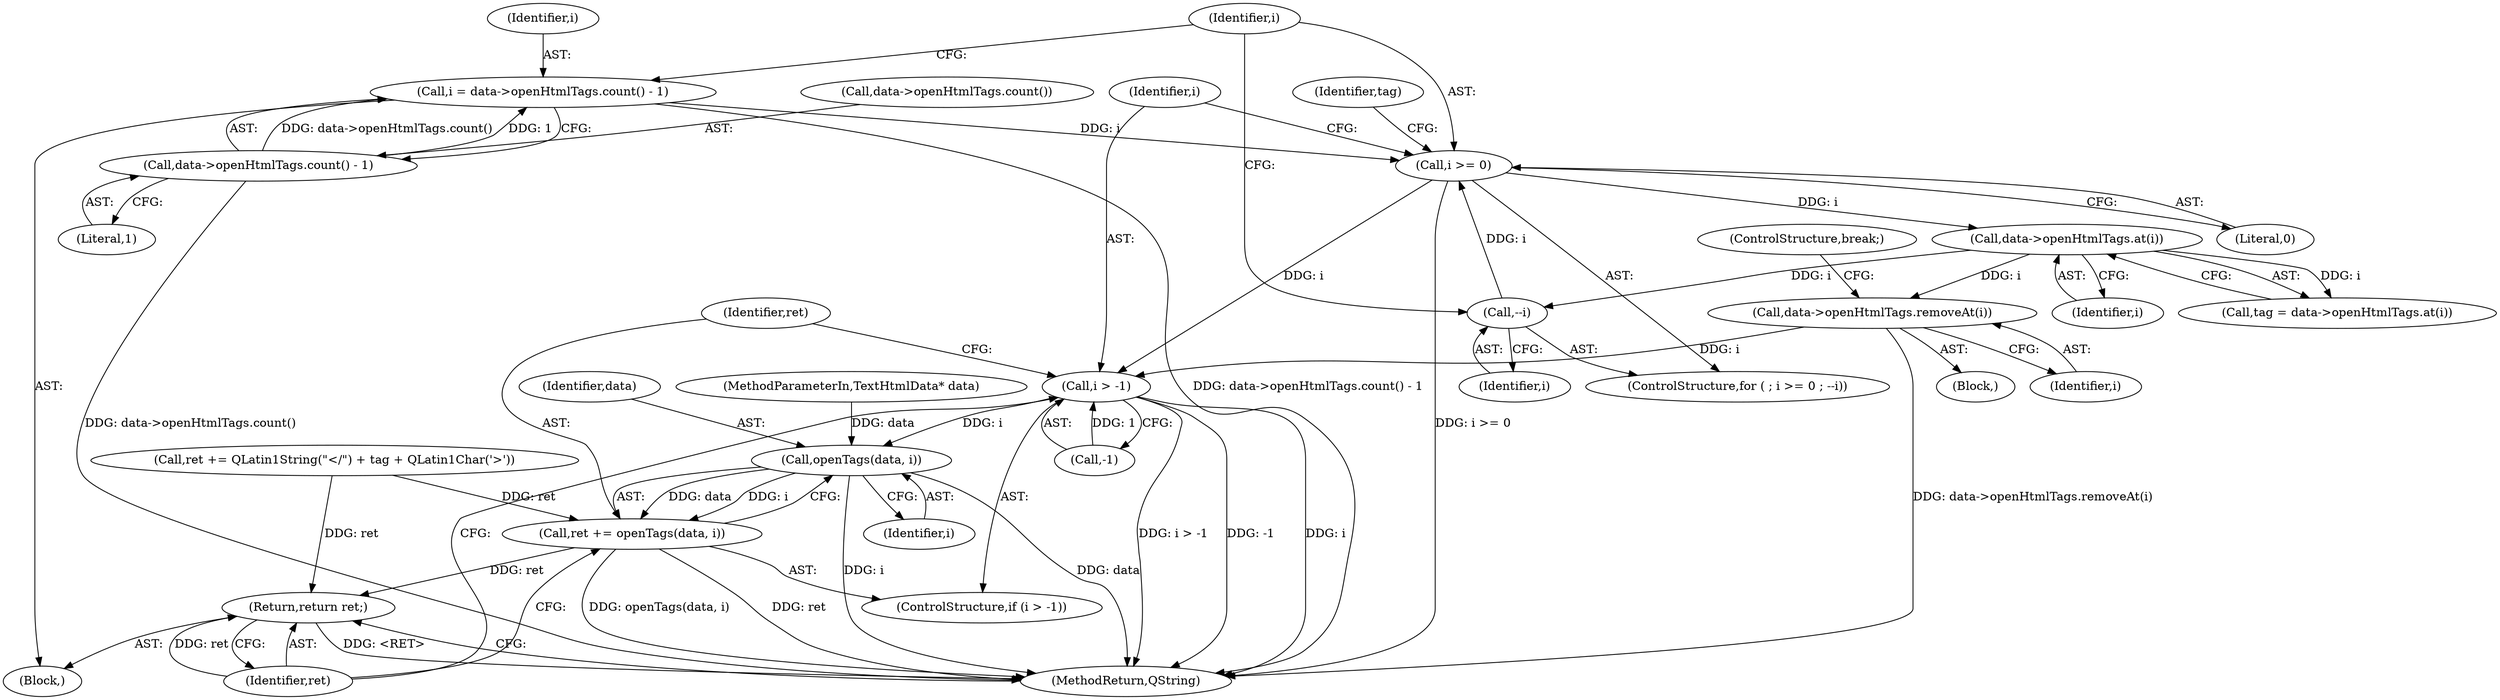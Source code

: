 digraph "0_kde_6a7f59ee1b9dbc6e5cf9e5f3b306504d02b73ef0@API" {
"1000137" [label="(Call,data->openHtmlTags.removeAt(i))"];
"1000121" [label="(Call,data->openHtmlTags.at(i))"];
"1000113" [label="(Call,i >= 0)"];
"1000116" [label="(Call,--i)"];
"1000107" [label="(Call,i = data->openHtmlTags.count() - 1)"];
"1000109" [label="(Call,data->openHtmlTags.count() - 1)"];
"1000141" [label="(Call,i > -1)"];
"1000147" [label="(Call,openTags(data, i))"];
"1000145" [label="(Call,ret += openTags(data, i))"];
"1000150" [label="(Return,return ret;)"];
"1000116" [label="(Call,--i)"];
"1000143" [label="(Call,-1)"];
"1000114" [label="(Identifier,i)"];
"1000137" [label="(Call,data->openHtmlTags.removeAt(i))"];
"1000150" [label="(Return,return ret;)"];
"1000141" [label="(Call,i > -1)"];
"1000123" [label="(Call,ret += QLatin1String(\"</\") + tag + QLatin1Char('>'))"];
"1000152" [label="(MethodReturn,QString)"];
"1000115" [label="(Literal,0)"];
"1000119" [label="(Call,tag = data->openHtmlTags.at(i))"];
"1000120" [label="(Identifier,tag)"];
"1000142" [label="(Identifier,i)"];
"1000110" [label="(Call,data->openHtmlTags.count())"];
"1000140" [label="(ControlStructure,if (i > -1))"];
"1000145" [label="(Call,ret += openTags(data, i))"];
"1000138" [label="(Identifier,i)"];
"1000108" [label="(Identifier,i)"];
"1000117" [label="(Identifier,i)"];
"1000107" [label="(Call,i = data->openHtmlTags.count() - 1)"];
"1000103" [label="(Block,)"];
"1000146" [label="(Identifier,ret)"];
"1000121" [label="(Call,data->openHtmlTags.at(i))"];
"1000112" [label="(ControlStructure,for ( ; i >= 0 ; --i))"];
"1000111" [label="(Literal,1)"];
"1000101" [label="(MethodParameterIn,TextHtmlData* data)"];
"1000139" [label="(ControlStructure,break;)"];
"1000148" [label="(Identifier,data)"];
"1000149" [label="(Identifier,i)"];
"1000113" [label="(Call,i >= 0)"];
"1000109" [label="(Call,data->openHtmlTags.count() - 1)"];
"1000122" [label="(Identifier,i)"];
"1000147" [label="(Call,openTags(data, i))"];
"1000151" [label="(Identifier,ret)"];
"1000136" [label="(Block,)"];
"1000137" -> "1000136"  [label="AST: "];
"1000137" -> "1000138"  [label="CFG: "];
"1000138" -> "1000137"  [label="AST: "];
"1000139" -> "1000137"  [label="CFG: "];
"1000137" -> "1000152"  [label="DDG: data->openHtmlTags.removeAt(i)"];
"1000121" -> "1000137"  [label="DDG: i"];
"1000137" -> "1000141"  [label="DDG: i"];
"1000121" -> "1000119"  [label="AST: "];
"1000121" -> "1000122"  [label="CFG: "];
"1000122" -> "1000121"  [label="AST: "];
"1000119" -> "1000121"  [label="CFG: "];
"1000121" -> "1000116"  [label="DDG: i"];
"1000121" -> "1000119"  [label="DDG: i"];
"1000113" -> "1000121"  [label="DDG: i"];
"1000113" -> "1000112"  [label="AST: "];
"1000113" -> "1000115"  [label="CFG: "];
"1000114" -> "1000113"  [label="AST: "];
"1000115" -> "1000113"  [label="AST: "];
"1000120" -> "1000113"  [label="CFG: "];
"1000142" -> "1000113"  [label="CFG: "];
"1000113" -> "1000152"  [label="DDG: i >= 0"];
"1000116" -> "1000113"  [label="DDG: i"];
"1000107" -> "1000113"  [label="DDG: i"];
"1000113" -> "1000141"  [label="DDG: i"];
"1000116" -> "1000112"  [label="AST: "];
"1000116" -> "1000117"  [label="CFG: "];
"1000117" -> "1000116"  [label="AST: "];
"1000114" -> "1000116"  [label="CFG: "];
"1000107" -> "1000103"  [label="AST: "];
"1000107" -> "1000109"  [label="CFG: "];
"1000108" -> "1000107"  [label="AST: "];
"1000109" -> "1000107"  [label="AST: "];
"1000114" -> "1000107"  [label="CFG: "];
"1000107" -> "1000152"  [label="DDG: data->openHtmlTags.count() - 1"];
"1000109" -> "1000107"  [label="DDG: data->openHtmlTags.count()"];
"1000109" -> "1000107"  [label="DDG: 1"];
"1000109" -> "1000111"  [label="CFG: "];
"1000110" -> "1000109"  [label="AST: "];
"1000111" -> "1000109"  [label="AST: "];
"1000109" -> "1000152"  [label="DDG: data->openHtmlTags.count()"];
"1000141" -> "1000140"  [label="AST: "];
"1000141" -> "1000143"  [label="CFG: "];
"1000142" -> "1000141"  [label="AST: "];
"1000143" -> "1000141"  [label="AST: "];
"1000146" -> "1000141"  [label="CFG: "];
"1000151" -> "1000141"  [label="CFG: "];
"1000141" -> "1000152"  [label="DDG: i"];
"1000141" -> "1000152"  [label="DDG: i > -1"];
"1000141" -> "1000152"  [label="DDG: -1"];
"1000143" -> "1000141"  [label="DDG: 1"];
"1000141" -> "1000147"  [label="DDG: i"];
"1000147" -> "1000145"  [label="AST: "];
"1000147" -> "1000149"  [label="CFG: "];
"1000148" -> "1000147"  [label="AST: "];
"1000149" -> "1000147"  [label="AST: "];
"1000145" -> "1000147"  [label="CFG: "];
"1000147" -> "1000152"  [label="DDG: i"];
"1000147" -> "1000152"  [label="DDG: data"];
"1000147" -> "1000145"  [label="DDG: data"];
"1000147" -> "1000145"  [label="DDG: i"];
"1000101" -> "1000147"  [label="DDG: data"];
"1000145" -> "1000140"  [label="AST: "];
"1000146" -> "1000145"  [label="AST: "];
"1000151" -> "1000145"  [label="CFG: "];
"1000145" -> "1000152"  [label="DDG: ret"];
"1000145" -> "1000152"  [label="DDG: openTags(data, i)"];
"1000123" -> "1000145"  [label="DDG: ret"];
"1000145" -> "1000150"  [label="DDG: ret"];
"1000150" -> "1000103"  [label="AST: "];
"1000150" -> "1000151"  [label="CFG: "];
"1000151" -> "1000150"  [label="AST: "];
"1000152" -> "1000150"  [label="CFG: "];
"1000150" -> "1000152"  [label="DDG: <RET>"];
"1000151" -> "1000150"  [label="DDG: ret"];
"1000123" -> "1000150"  [label="DDG: ret"];
}
